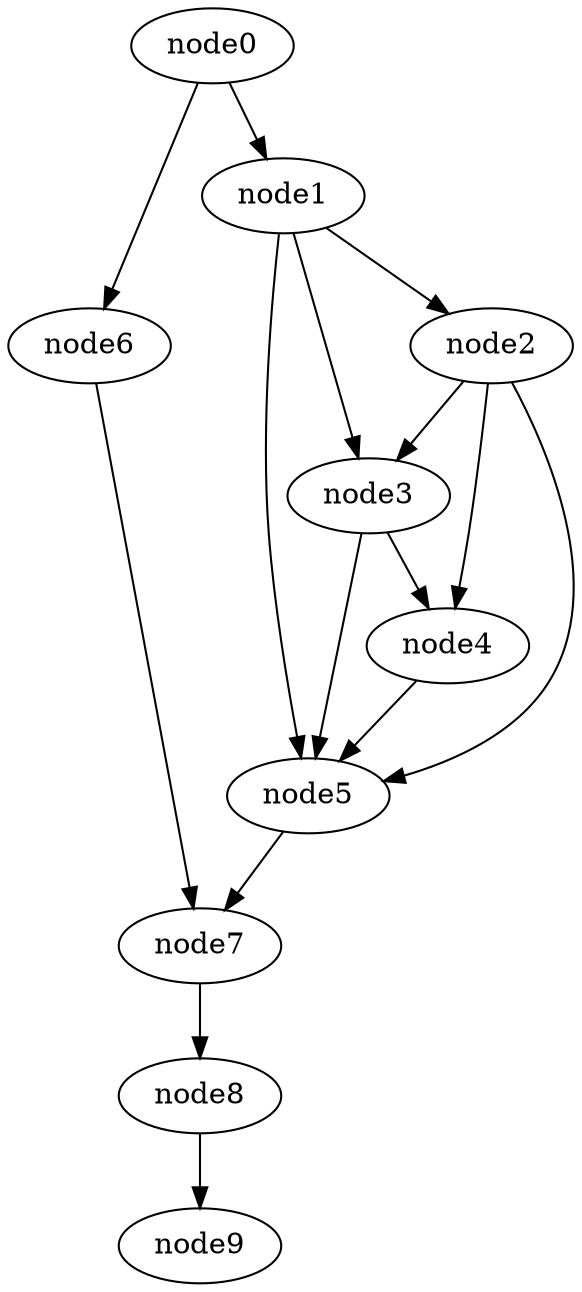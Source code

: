 digraph g{
	node9
	node8 -> node9
	node7 -> node8
	node6 -> node7
	node5 -> node7
	node4 -> node5
	node3 -> node5
	node3 -> node4
	node2 -> node5
	node2 -> node4
	node2 -> node3
	node1 -> node5
	node1 -> node3
	node1 -> node2
	node0 -> node6
	node0 -> node1
}

